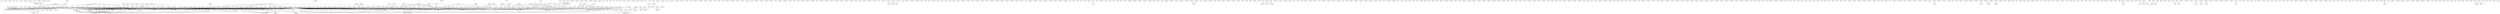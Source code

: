 strict digraph "" {
	"3(1)";
	"3(2)(a)";
	"3(2)(b)";
	"3(3)";
	"5(1)";
	"5(1)(a)";
	"5(1)(b)" -> "89(1)"	[weight=1];
	"5(1)(c)";
	"5(1)(d)";
	"5(1)(e)" -> "89(1)"	[weight=1];
	"5(1)(f)";
	"5(2)";
	"6(1)(d)";
	"6(2)" -> 85	[weight=1];
	"6(2)" -> 86	[weight=1];
	"6(2)" -> 87	[weight=1];
	"6(2)" -> 88	[weight=1];
	"6(2)" -> 89	[weight=1];
	"6(2)" -> 90	[weight=1];
	"6(2)" -> 91	[weight=1];
	"6(3)" -> 85	[weight=1];
	"6(3)" -> 86	[weight=1];
	"6(3)" -> 87	[weight=1];
	"6(3)" -> 88	[weight=1];
	"6(3)" -> 89	[weight=1];
	"6(3)" -> 90	[weight=1];
	"6(3)" -> 91	[weight=1];
	"6(3)(a)";
	"6(3)(b)";
	"6(4)" -> "23(1)"	[weight=1];
	"6(4)(a)";
	"6(4)(b)";
	"6(4)(c)" -> 9	[weight=1];
	"6(4)(c)" -> 10	[weight=1];
	"6(4)(d)";
	"6(4)(e)";
	"7(1)";
	"7(2)";
	"7(3)";
	"7(4)";
	"8(1)" -> "6(1)"	[weight=1];
	"8(2)";
	"8(3)";
	"9(2)(b)";
	"9(2)(c)";
	"9(2)(d)";
	"9(2)(e)";
	"9(2)(f)";
	"9(2)(j)" -> "89(1)"	[weight=1];
	"9(4)";
	10 -> "6(1)"	[weight=1];
	"11(1)";
	"11(2)" -> 15	[weight=1];
	"11(2)" -> 16	[weight=1];
	"11(2)" -> 17	[weight=1];
	"11(2)" -> 18	[weight=1];
	"11(2)" -> 19	[weight=1];
	"11(2)" -> 20	[weight=1];
	"12(1)" -> 13	[weight=1];
	"12(1)" -> 14	[weight=1];
	"12(1)" -> 15	[weight=1];
	"12(1)" -> 16	[weight=1];
	"12(1)" -> 17	[weight=1];
	"12(1)" -> 18	[weight=1];
	"12(1)" -> 19	[weight=1];
	"12(1)" -> 20	[weight=1];
	"12(1)" -> 21	[weight=1];
	"12(1)" -> 22	[weight=1];
	"12(1)" -> 34	[weight=1];
	"12(2)" -> "11(2)"	[weight=1];
	"12(2)" -> 15	[weight=1];
	"12(2)" -> 16	[weight=1];
	"12(2)" -> 17	[weight=1];
	"12(2)" -> 18	[weight=1];
	"12(2)" -> 19	[weight=1];
	"12(2)" -> 20	[weight=1];
	"12(2)" -> 21	[weight=1];
	"12(2)" -> 22	[weight=1];
	"12(3)" -> 15	[weight=1];
	"12(3)" -> 16	[weight=1];
	"12(3)" -> 17	[weight=1];
	"12(3)" -> 18	[weight=1];
	"12(3)" -> 19	[weight=1];
	"12(3)" -> 20	[weight=1];
	"12(3)" -> 21	[weight=1];
	"12(3)" -> 22	[weight=1];
	"12(4)";
	"12(5)" -> 13	[weight=1];
	"12(5)" -> 14	[weight=1];
	"12(5)" -> 15	[weight=1];
	"12(5)" -> 16	[weight=1];
	"12(5)" -> 17	[weight=1];
	"12(5)" -> 18	[weight=1];
	"12(5)" -> 19	[weight=1];
	"12(5)" -> 20	[weight=1];
	"12(5)" -> 21	[weight=1];
	"12(5)" -> 22	[weight=1];
	"12(5)" -> 34	[weight=1];
	"12(5)(a)";
	"12(5)(b)";
	"12(6)" -> 11	[weight=1];
	"12(6)" -> 15	[weight=1];
	"12(6)" -> 16	[weight=1];
	"12(6)" -> 17	[weight=1];
	"12(6)" -> 18	[weight=1];
	"12(6)" -> 19	[weight=1];
	"12(6)" -> 20	[weight=1];
	"12(6)" -> 21	[weight=1];
	"12(7)" -> 13	[weight=1];
	"12(7)" -> 14	[weight=1];
	"12(8)" -> 92	[weight=1];
	"13(1)";
	"13(1)(a)";
	"13(1)(b)";
	"13(1)(c)";
	"13(1)(d)" -> "6(1)(f)"	[weight=1];
	"13(1)(e)";
	"13(1)(f)" -> 46	[weight=1];
	"13(1)(f)" -> 47	[weight=1];
	"13(1)(f)" -> "49(1)"	[weight=1];
	"13(2)";
	"13(2)(a)";
	"13(2)(b)";
	"13(2)(c)" -> "6(1)"	[weight=1];
	"13(2)(c)" -> "9(2)"	[weight=1];
	"13(2)(d)";
	"13(2)(e)";
	"13(2)(f)" -> "22(1)"	[weight=1];
	"13(2)(f)" -> "22(4)"	[weight=1];
	"13(3)";
	"13(4)";
	"14(1)";
	"14(1)(a)";
	"14(1)(b)";
	"14(1)(c)";
	"14(1)(d)";
	"14(1)(e)";
	"14(1)(f)" -> 46	[weight=1];
	"14(1)(f)" -> 47	[weight=1];
	"14(1)(f)" -> "49(1)"	[weight=1];
	"14(2)";
	"14(2)(a)";
	"14(2)(b)" -> "6(1)(f)"	[weight=1];
	"14(2)(c)";
	"14(2)(d)" -> "6(1)(a)"	[weight=1];
	"14(2)(d)" -> "9(2)(a)"	[weight=1];
	"14(2)(e)";
	"14(2)(f)";
	"14(2)(g)" -> "22(1)"	[weight=1];
	"14(2)(g)" -> "22(4)"	[weight=1];
	"14(3)";
	"14(3)(a)";
	"14(3)(b)";
	"14(3)(c)";
	"14(4)";
	"14(5)";
	"14(5)(a)";
	"14(5)(b)" -> "89(1)"	[weight=1];
	"14(5)(c)";
	"14(5)(d)";
	"15(1)";
	"15(1)(a)";
	"15(1)(b)";
	"15(1)(c)";
	"15(1)(d)";
	"15(1)(e)";
	"15(1)(f)";
	"15(1)(g)";
	"15(1)(h)" -> "22(1)"	[weight=1];
	"15(1)(h)" -> "22(4)"	[weight=1];
	"15(2)" -> 46	[weight=1];
	"15(3)";
	"15(4)";
	"17(1)(a)";
	"17(1)(b)" -> "6(1)(a)"	[weight=1];
	"17(1)(b)" -> "9(2)(a)"	[weight=1];
	"17(1)(c)" -> "21(1)"	[weight=1];
	"17(1)(c)" -> "21(2)"	[weight=1];
	"17(1)(d)";
	"17(1)(e)";
	"17(1)(f)" -> "8(1)"	[weight=1];
	"17(3)";
	"17(3)(a)";
	"17(3)(b)";
	"17(3)(c)" -> "9(2)(h)"	[weight=1];
	"17(3)(c)" -> "9(2)(i)"	[weight=1];
	"17(3)(c)" -> "9(3)"	[weight=1];
	"17(3)(d)" -> "89(1)"	[weight=1];
	"17(3)(e)";
	"18(1)";
	"18(1)(a)";
	"18(1)(b)";
	"18(1)(c)";
	"18(1)(d)" -> "21(1)"	[weight=1];
	"18(2)";
	"18(3)";
	19 -> 16	[weight=1];
	19 -> "17(1)"	[weight=1];
	19 -> 18	[weight=1];
	"20(1)";
	"20(1)(a)" -> "6(1)(a)"	[weight=1];
	"20(1)(a)" -> "6(1)(b)"	[weight=1];
	"20(1)(a)" -> "9(2)(a)"	[weight=1];
	"20(1)(b)";
	"20(2)";
	"20(3)" -> 17	[weight=1];
	"20(4)";
	"21(1)" -> "6(1)(e)"	[weight=1];
	"21(1)" -> "6(1)(f)"	[weight=1];
	"21(3)";
	"21(4)";
	"21(5)";
	"21(6)" -> "89(1)"	[weight=1];
	"22(2)(a)";
	"22(2)(b)";
	"22(2)(c)";
	"22(3)";
	"22(4)" -> "9(1)"	[weight=1];
	"22(4)" -> "9(2)(a)"	[weight=1];
	"22(4)" -> "9(2)(g)"	[weight=1];
	"23(1)" -> 5	[weight=1];
	"23(1)" -> 12	[weight=1];
	"23(1)" -> 13	[weight=1];
	"23(1)" -> 14	[weight=1];
	"23(1)" -> 15	[weight=1];
	"23(1)" -> 16	[weight=1];
	"23(1)" -> 17	[weight=1];
	"23(1)" -> 18	[weight=1];
	"23(1)" -> 19	[weight=1];
	"23(1)" -> 20	[weight=1];
	"23(1)" -> 21	[weight=1];
	"23(1)" -> 22	[weight=1];
	"23(1)" -> 34	[weight=1];
	"23(1)(a)";
	"23(1)(b)";
	"23(1)(c)";
	"23(1)(d)";
	"23(1)(e)";
	"23(1)(f)";
	"23(1)(g)";
	"23(1)(h)";
	"23(1)(i)";
	"23(1)(j)";
	"23(2)";
	"23(2)(a)";
	"23(2)(b)";
	"23(2)(c)";
	"23(2)(d)";
	"23(2)(e)";
	"23(2)(f)";
	"23(2)(g)";
	"23(2)(h)";
	"24(1)";
	"24(2)";
	"24(3)" -> 40	[weight=1];
	"24(3)" -> 42	[weight=1];
	"25(1)";
	"25(2)";
	"25(3)" -> 42	[weight=1];
	"26(1)" -> 13	[weight=1];
	"26(1)" -> 14	[weight=1];
	"26(2)";
	"26(3)";
	"27(1)" -> "3(2)"	[weight=1];
	"27(2)";
	"27(2)(a)" -> "9(1)"	[weight=1];
	"27(2)(a)" -> 10	[weight=1];
	"27(2)(b)";
	"27(3)";
	"27(4)";
	"27(5)";
	"28(1)";
	"28(2)";
	"28(3)";
	"28(3)(a)";
	"28(3)(b)";
	"28(3)(c)" -> 32	[weight=1];
	"28(3)(d)";
	"28(3)(e)" -> 12	[weight=1];
	"28(3)(e)" -> 13	[weight=1];
	"28(3)(e)" -> 14	[weight=1];
	"28(3)(e)" -> 15	[weight=1];
	"28(3)(e)" -> 16	[weight=1];
	"28(3)(e)" -> 17	[weight=1];
	"28(3)(e)" -> 18	[weight=1];
	"28(3)(e)" -> 19	[weight=1];
	"28(3)(e)" -> 20	[weight=1];
	"28(3)(e)" -> 21	[weight=1];
	"28(3)(e)" -> 22	[weight=1];
	"28(3)(e)" -> 23	[weight=1];
	"28(3)(f)" -> 32	[weight=1];
	"28(3)(f)" -> 33	[weight=1];
	"28(3)(f)" -> 34	[weight=1];
	"28(3)(f)" -> 35	[weight=1];
	"28(3)(f)" -> 36	[weight=1];
	"28(3)(g)";
	"28(3)(h)";
	"28(4)";
	"28(5)" -> 40	[weight=1];
	"28(5)" -> 42	[weight=1];
	"28(6)" -> 42	[weight=1];
	"28(6)" -> 43	[weight=1];
	"28(7)" -> "93(2)"	[weight=1];
	"28(8)" -> 63	[weight=1];
	"28(9)";
	"28(10)" -> 82	[weight=1];
	"28(10)" -> 83	[weight=1];
	"28(10)" -> 84	[weight=1];
	"30(1)";
	"30(1)(a)";
	"30(1)(b)";
	"30(1)(c)";
	"30(1)(d)";
	"30(1)(e)" -> "49(1)"	[weight=1];
	"30(1)(f)";
	"30(1)(g)" -> "32(1)"	[weight=1];
	"30(2)";
	"30(2)(a)";
	"30(2)(b)";
	"30(2)(c)" -> "49(1)"	[weight=1];
	"30(2)(d)" -> "32(1)"	[weight=1];
	"30(3)";
	"30(4)";
	"30(5)" -> "9(1)"	[weight=1];
	"30(5)" -> 10	[weight=1];
	"32(1)(a)";
	"32(1)(b)";
	"32(1)(c)";
	"32(1)(d)";
	"32(2)";
	"32(3)" -> 40	[weight=1];
	"32(3)" -> 42	[weight=1];
	"32(4)";
	"33(1)" -> 55	[weight=1];
	"33(3)";
	"33(3)(a)";
	"33(4)";
	"33(5)";
	"34(2)" -> "33(3)(b)"	[weight=1];
	"34(2)" -> "33(3)(c)"	[weight=1];
	"34(2)" -> "33(3)(d)"	[weight=1];
	"34(3)";
	"34(3)(a)";
	"34(3)(b)";
	"34(3)(c)";
	"34(4)";
	"35(1)";
	"35(2)";
	"35(3)";
	"35(3)(a)";
	"35(3)(b)" -> "9(1)"	[weight=1];
	"35(3)(b)" -> 10	[weight=1];
	"35(3)(c)";
	"35(4)" -> 68	[weight=1];
	"35(5)";
	"35(6)" -> 63	[weight=1];
	"35(7)";
	"35(7)(a)";
	"35(7)(b)";
	"35(7)(c)";
	"35(7)(d)";
	"35(8)" -> 40	[weight=1];
	"35(9)";
	"35(10)" -> "6(1)(c)"	[weight=1];
	"35(10)" -> "6(1)(e)"	[weight=1];
	"35(11)";
	"36(1)" -> 35	[weight=1];
	"36(2)" -> 58	[weight=1];
	"36(3)";
	"36(3)(a)";
	"36(3)(b)";
	"36(3)(c)";
	"36(3)(d)";
	"36(3)(e)" -> 35	[weight=1];
	"36(3)(f)";
	"36(4)";
	"37(1)";
	"37(1)(a)";
	"37(1)(b)";
	"37(1)(c)" -> 9	[weight=1];
	"37(1)(c)" -> 10	[weight=1];
	"37(2)";
	"37(3)";
	"37(4)";
	"37(5)" -> 39	[weight=1];
	"37(6)";
	"37(7)";
	"38(1)";
	"38(2)" -> 39	[weight=1];
	"38(3)";
	"38(4)";
	"38(5)";
	"38(6)";
	"39(1)";
	"39(1)(a)";
	"39(1)(b)";
	"39(1)(c)" -> 35	[weight=1];
	"39(1)(d)";
	"39(1)(e)" -> 36	[weight=1];
	"39(2)";
	"40(2)";
	"40(2)(a)";
	"40(2)(b)";
	"40(2)(c)";
	"40(2)(d)";
	"40(2)(e)";
	"40(2)(f)";
	"40(2)(g)";
	"40(2)(h)" -> 24	[weight=1];
	"40(2)(h)" -> 25	[weight=1];
	"40(2)(h)" -> 32	[weight=1];
	"40(2)(i)";
	"40(2)(j)";
	"40(2)(k)" -> 77	[weight=1];
	"40(2)(k)" -> 79	[weight=1];
	"40(3)" -> 3	[weight=1];
	"40(3)" -> "46(2)(e)"	[weight=1];
	"40(4)" -> "41(1)"	[weight=1];
	"40(4)" -> 55	[weight=1];
	"40(4)" -> 56	[weight=1];
	"40(5)" -> 55	[weight=1];
	"40(6)";
	"40(7)" -> 55	[weight=1];
	"40(7)" -> 63	[weight=1];
	"40(8)";
	"40(9)" -> "93(2)"	[weight=1];
	"40(10)";
	"40(11)";
	"41(1)" -> 40	[weight=1];
	"41(1)" -> 57	[weight=1];
	"41(1)" -> 58	[weight=1];
	"41(2)";
	"41(2)(a)";
	"41(2)(b)";
	"41(2)(c)";
	"41(2)(d)";
	"41(3)" -> 63	[weight=1];
	"41(4)" -> 77	[weight=1];
	"41(4)" -> 78	[weight=1];
	"41(4)" -> 79	[weight=1];
	"41(4)" -> 80	[weight=1];
	"41(4)" -> 81	[weight=1];
	"41(4)" -> 82	[weight=1];
	"41(4)" -> 83	[weight=1];
	"41(4)" -> 84	[weight=1];
	"41(5)";
	"41(6)";
	"42(2)" -> 3	[weight=1];
	"42(2)" -> "46(2)(f)"	[weight=1];
	"42(3)";
	"42(4)" -> 55	[weight=1];
	"42(5)" -> 43	[weight=1];
	"42(5)" -> "58(3)"	[weight=1];
	"42(5)" -> 63	[weight=1];
	"42(6)" -> 43	[weight=1];
	"42(7)" -> 43	[weight=1];
	"43(1)" -> 57	[weight=1];
	"43(1)" -> 58	[weight=1];
	"43(1)(a)" -> 55	[weight=1];
	"43(1)(b)" -> 55	[weight=1];
	"43(2)";
	"43(2)(a)";
	"43(2)(b)" -> "42(5)"	[weight=1];
	"43(2)(b)" -> 55	[weight=1];
	"43(2)(b)" -> 56	[weight=1];
	"43(2)(b)" -> 63	[weight=1];
	"43(2)(c)";
	"43(2)(d)";
	"43(2)(e)";
	"43(3)" -> 55	[weight=1];
	"43(3)" -> 56	[weight=1];
	"43(3)" -> 63	[weight=1];
	"43(4)";
	"43(5)";
	"43(6)" -> "42(5)"	[weight=1];
	"43(7)" -> 77	[weight=1];
	"43(7)" -> 78	[weight=1];
	"43(7)" -> 79	[weight=1];
	"43(7)" -> 80	[weight=1];
	"43(7)" -> 81	[weight=1];
	"43(7)" -> 82	[weight=1];
	"43(7)" -> 83	[weight=1];
	"43(7)" -> 84	[weight=1];
	"43(8)" -> "42(1)"	[weight=1];
	"43(8)" -> 92	[weight=1];
	"43(9)" -> "93(2)"	[weight=1];
	"45(1)";
	"45(2)";
	"45(2)(a)";
	"45(2)(b)";
	"45(2)(c)";
	"45(3)" -> "93(2)"	[weight=1];
	"45(4)";
	"45(5)" -> "93(2)"	[weight=1];
	"45(5)" -> "93(3)"	[weight=1];
	"45(6)";
	"45(7)" -> 46	[weight=1];
	"45(7)" -> 47	[weight=1];
	"45(7)" -> 48	[weight=1];
	"45(7)" -> 49	[weight=1];
	"45(8)";
	"45(9)";
	"46(1)" -> "45(3)"	[weight=1];
	"46(2)";
	"46(2)(a)";
	"46(2)(b)" -> 47	[weight=1];
	"46(2)(c)" -> "93(2)"	[weight=1];
	"46(2)(d)" -> "93(2)"	[weight=1];
	"46(2)(e)" -> 40	[weight=1];
	"46(2)(f)" -> 42	[weight=1];
	"46(4)" -> 63	[weight=1];
	"46(5)";
	"47(1)" -> 63	[weight=1];
	"47(1)(a)";
	"47(1)(b)";
	"47(1)(c)";
	"47(2)";
	"47(2)(a)";
	"47(2)(b)";
	"47(2)(c)";
	"47(2)(d)";
	"47(2)(e)" -> 22	[weight=1];
	"47(2)(e)" -> 79	[weight=1];
	"47(2)(f)";
	"47(2)(g)" -> 13	[weight=1];
	"47(2)(g)" -> 14	[weight=1];
	"47(2)(h)" -> 37	[weight=1];
	"47(2)(i)";
	"47(2)(j)";
	"47(2)(k)";
	"47(2)(l)";
	"47(2)(m)";
	"47(2)(n)";
	"47(3)" -> "93(2)"	[weight=1];
	"49(1)" -> 13	[weight=1];
	"49(1)" -> 14	[weight=1];
	"49(1)" -> 45	[weight=1];
	"49(1)" -> 46	[weight=1];
	"49(1)(a)";
	"49(1)(b)";
	"49(1)(c)";
	"49(1)(d)";
	"49(1)(e)";
	"49(1)(f)";
	"49(1)(g)";
	"49(2)";
	"49(3)";
	"49(4)";
	"49(5)";
	"49(6)" -> 30	[weight=1];
	"50(1)";
	"50(1)(a)";
	"50(1)(b)";
	"50(1)(c)";
	"50(1)(d)";
	"51(1)";
	"51(2)";
	"51(3)";
	"51(4)";
	"52(1)";
	"52(2)";
	"52(3)";
	"52(4)";
	"52(5)";
	"52(6)";
	"53(1)";
	"53(2)";
	"53(3)";
	"53(4)";
	"54(1)";
	"54(1)(a)";
	"54(1)(b)";
	"54(1)(c)";
	"54(1)(d)";
	"54(1)(e)";
	"54(1)(f)";
	"55(2)" -> "6(1)(c)"	[weight=1];
	"55(2)" -> "6(1)(e)"	[weight=1];
	"55(2)" -> 56	[weight=1];
	"55(3)";
	"56(1)" -> 55	[weight=1];
	"56(1)" -> 60	[weight=1];
	"56(2)";
	"56(3)" -> 60	[weight=1];
	"56(4)" -> 60	[weight=1];
	"56(5)" -> 61	[weight=1];
	"56(5)" -> 62	[weight=1];
	"56(6)";
	"57(1)";
	"57(1)(a)";
	"57(1)(b)";
	"57(1)(c)";
	"57(1)(d)";
	"57(1)(e)";
	"57(1)(f)" -> 80	[weight=1];
	"57(1)(g)";
	"57(1)(h)";
	"57(1)(i)";
	"57(1)(j)" -> "28(8)"	[weight=1];
	"57(1)(j)" -> "46(2)(d)"	[weight=1];
	"57(1)(k)" -> "35(4)"	[weight=1];
	"57(1)(l)" -> "36(2)"	[weight=1];
	"57(1)(m)" -> "40(1)"	[weight=1];
	"57(1)(m)" -> "40(5)"	[weight=1];
	"57(1)(n)" -> "42(1)"	[weight=1];
	"57(1)(n)" -> "42(5)"	[weight=1];
	"57(1)(o)" -> "42(7)"	[weight=1];
	"57(1)(p)" -> 41	[weight=1];
	"57(1)(p)" -> 43	[weight=1];
	"57(1)(q)" -> 41	[weight=1];
	"57(1)(q)" -> 43	[weight=1];
	"57(1)(r)" -> "46(3)"	[weight=1];
	"57(1)(s)" -> 47	[weight=1];
	"57(1)(t)";
	"57(1)(u)" -> "58(2)"	[weight=1];
	"57(1)(v)";
	"57(2)";
	"57(3)";
	"57(4)";
	"58(1)(a)";
	"58(1)(b)";
	"58(1)(c)" -> "42(7)"	[weight=1];
	"58(1)(d)";
	"58(2)(g)" -> 16	[weight=1];
	"58(2)(g)" -> 17	[weight=1];
	"58(2)(g)" -> "17(2)"	[weight=1];
	"58(2)(g)" -> 18	[weight=1];
	"58(2)(g)" -> 19	[weight=1];
	"58(2)(h)" -> 42	[weight=1];
	"58(2)(h)" -> 43	[weight=1];
	"58(2)(i)" -> 83	[weight=1];
	"58(3)(a)" -> 36	[weight=1];
	"58(3)(b)";
	"58(3)(c)" -> "36(5)"	[weight=1];
	"58(3)(d)" -> "40(5)"	[weight=1];
	"58(3)(e)" -> 43	[weight=1];
	"58(3)(f)" -> "42(5)"	[weight=1];
	"58(3)(g)" -> "28(8)"	[weight=1];
	"58(3)(g)" -> "46(2)(d)"	[weight=1];
	"58(3)(h)" -> "46(3)(a)"	[weight=1];
	"58(3)(i)" -> "46(3)(b)"	[weight=1];
	"58(3)(j)";
	"58(4)";
	"58(5)";
	"58(6)";
	59 -> "58(2)"	[weight=1];
	"60(1)";
	"60(2)" -> 61	[weight=1];
	"60(2)" -> 62	[weight=1];
	"60(3)";
	"60(4)" -> 63	[weight=1];
	"60(5)";
	"60(6)";
	"60(10)";
	"60(11)" -> 66	[weight=1];
	"60(12)";
	"61(1)";
	"61(2)";
	"61(3)";
	"61(4)";
	"61(4)(a)";
	"61(4)(b)";
	"61(5)";
	"61(6)";
	"61(7)";
	"61(8)" -> "55(1)"	[weight=1];
	"61(8)" -> "66(1)"	[weight=1];
	"61(8)" -> "66(2)"	[weight=1];
	"61(9)" -> "93(2)"	[weight=1];
	"62(1)";
	"62(2)" -> "56(1)"	[weight=1];
	"62(2)" -> "56(4)"	[weight=1];
	"62(3)";
	"62(4)";
	"62(5)";
	"62(6)";
	"62(7)" -> "55(1)"	[weight=1];
	"62(7)" -> "66(1)"	[weight=1];
	"62(7)" -> "66(2)"	[weight=1];
	"64(1)(a)" -> "35(4)"	[weight=1];
	"64(1)(b)" -> "40(7)"	[weight=1];
	"64(1)(c)" -> "41(3)"	[weight=1];
	"64(1)(c)" -> "42(5)"	[weight=1];
	"64(1)(c)" -> "43(3)"	[weight=1];
	"64(1)(d)" -> "28(8)"	[weight=1];
	"64(1)(d)" -> "46(2)(d)"	[weight=1];
	"64(1)(e)" -> "46(3)(a)"	[weight=1];
	"64(1)(f)" -> 47	[weight=1];
	"64(2)" -> 61	[weight=1];
	"64(2)" -> 62	[weight=1];
	"64(4)";
	"64(5)";
	"64(5)(a)";
	"64(5)(b)";
	"64(6)";
	"64(7)";
	"64(8)" -> "65(1)"	[weight=1];
	"65(1)(a)" -> "60(4)"	[weight=1];
	"65(1)(b)";
	"65(1)(c)" -> 64	[weight=1];
	"65(3)";
	"65(4)";
	"65(5)";
	"65(6)" -> "60(7)"	[weight=1];
	"65(6)" -> "60(8)"	[weight=1];
	"65(6)" -> "60(9)"	[weight=1];
	"66(1)" -> 60	[weight=1];
	"66(1)" -> 63	[weight=1];
	"66(1)" -> 64	[weight=1];
	"66(1)" -> 65	[weight=1];
	"66(3)";
	"66(4)" -> "64(3)"	[weight=1];
	"66(4)" -> "65(2)"	[weight=1];
	67 -> 64	[weight=1];
	67 -> "93(2)"	[weight=1];
	"68(1)";
	"68(2)";
	"68(3)";
	"68(4)";
	"68(5)";
	"68(6)" -> 65	[weight=1];
	"69(1)" -> 70	[weight=1];
	"69(1)" -> 71	[weight=1];
	"69(2)" -> "70(1)"	[weight=1];
	"69(2)" -> "70(2)"	[weight=1];
	"70(1)(a)" -> 64	[weight=1];
	"70(1)(a)" -> 65	[weight=1];
	"70(1)(b)";
	"70(1)(c)";
	"70(1)(d)" -> "17(2)"	[weight=1];
	"70(1)(e)";
	"70(1)(f)" -> "22(2)"	[weight=1];
	"70(1)(g)" -> "33(1)"	[weight=1];
	"70(1)(g)" -> "33(2)"	[weight=1];
	"70(1)(h)" -> "34(1)"	[weight=1];
	"70(1)(i)" -> 47	[weight=1];
	"70(1)(j)" -> "49(1)"	[weight=1];
	"70(1)(k)" -> "58(1)"	[weight=1];
	"70(1)(k)" -> "58(2)"	[weight=1];
	"70(1)(k)" -> "58(3)"	[weight=1];
	"70(1)(k)" -> 83	[weight=1];
	"70(1)(m)" -> "54(2)"	[weight=1];
	"70(1)(n)" -> 40	[weight=1];
	"70(1)(n)" -> 42	[weight=1];
	"70(1)(o)" -> "42(5)"	[weight=1];
	"70(1)(o)" -> "42(7)"	[weight=1];
	"70(1)(o)" -> "42(8)"	[weight=1];
	"70(1)(p)" -> 43	[weight=1];
	"70(1)(q)" -> "43(8)"	[weight=1];
	"70(1)(r)" -> "12(7)"	[weight=1];
	"70(1)(s)";
	"70(1)(t)" -> "64(1)"	[weight=1];
	"70(1)(t)" -> "64(2)"	[weight=1];
	"70(1)(t)" -> 65	[weight=1];
	"70(1)(t)" -> 66	[weight=1];
	"70(1)(u)";
	"70(1)(v)";
	"70(1)(w)";
	"70(1)(x)" -> "40(9)"	[weight=1];
	"70(1)(y)";
	"70(3)" -> 93	[weight=1];
	"70(4)" -> 76	[weight=1];
	"71(1)";
	"71(2)" -> 65	[weight=1];
	"71(2)" -> "70(1)(l)"	[weight=1];
	"72(1)";
	"72(2)";
	"73(1)";
	"73(2)";
	"74(1)";
	"74(1)(a)";
	"74(1)(b)" -> 65	[weight=1];
	"74(1)(c)" -> 63	[weight=1];
	"74(2)";
	"75(1)";
	"75(2)";
	"75(3)";
	"75(4)";
	"75(5)";
	"75(6)";
	"75(6)(a)";
	"75(6)(b)";
	"75(6)(c)";
	"75(6)(d)";
	"75(6)(e)";
	"75(6)(f)";
	"75(6)(g)";
	"76(1)";
	"76(2)";
	"77(1)";
	"77(2)" -> 78	[weight=1];
	"78(1)";
	"78(2)" -> 55	[weight=1];
	"78(2)" -> 56	[weight=1];
	"78(2)" -> 77	[weight=1];
	"78(3)";
	"78(4)";
	"79(1)" -> 77	[weight=1];
	"80(1)" -> 77	[weight=1];
	"80(1)" -> 78	[weight=1];
	"80(1)" -> 79	[weight=1];
	"80(1)" -> 82	[weight=1];
	"80(2)" -> 77	[weight=1];
	"80(2)" -> 78	[weight=1];
	"80(2)" -> 79	[weight=1];
	"81(1)";
	"81(2)";
	"81(3)";
	"82(1)";
	"82(2)";
	"82(3)";
	"82(4)";
	"82(5)";
	"82(6)" -> "79(2)"	[weight=1];
	"83(1)";
	"83(2)" -> "58(2)(a)"	[weight=1];
	"83(2)" -> "58(2)(b)"	[weight=1];
	"83(2)" -> "58(2)(c)"	[weight=1];
	"83(2)" -> "58(2)(d)"	[weight=1];
	"83(2)" -> "58(2)(e)"	[weight=1];
	"83(2)" -> "58(2)(f)"	[weight=1];
	"83(2)" -> "58(2)(g)"	[weight=1];
	"83(2)" -> "58(2)(h)"	[weight=1];
	"83(2)" -> "58(2)(j)"	[weight=1];
	"83(2)(a)";
	"83(2)(b)";
	"83(2)(c)";
	"83(2)(d)" -> 25	[weight=1];
	"83(2)(d)" -> 32	[weight=1];
	"83(2)(e)";
	"83(2)(f)";
	"83(2)(g)";
	"83(2)(h)";
	"83(2)(i)" -> "58(2)"	[weight=1];
	"83(2)(j)" -> 40	[weight=1];
	"83(2)(j)" -> 42	[weight=1];
	"83(2)(k)";
	"83(3)";
	"83(4)";
	"83(4)(a)" -> 8	[weight=1];
	"83(4)(a)" -> 11	[weight=1];
	"83(4)(a)" -> 25	[weight=1];
	"83(4)(a)" -> 26	[weight=1];
	"83(4)(a)" -> 27	[weight=1];
	"83(4)(a)" -> 28	[weight=1];
	"83(4)(a)" -> 29	[weight=1];
	"83(4)(a)" -> 30	[weight=1];
	"83(4)(a)" -> 31	[weight=1];
	"83(4)(a)" -> 32	[weight=1];
	"83(4)(a)" -> 33	[weight=1];
	"83(4)(a)" -> 34	[weight=1];
	"83(4)(a)" -> 35	[weight=1];
	"83(4)(a)" -> 36	[weight=1];
	"83(4)(a)" -> 37	[weight=1];
	"83(4)(a)" -> 38	[weight=1];
	"83(4)(a)" -> 39	[weight=1];
	"83(4)(a)" -> 42	[weight=1];
	"83(4)(a)" -> 43	[weight=1];
	"83(4)(b)" -> 42	[weight=1];
	"83(4)(b)" -> 43	[weight=1];
	"83(4)(c)" -> "41(4)"	[weight=1];
	"83(5)";
	"83(5)(a)" -> 5	[weight=1];
	"83(5)(a)" -> 6	[weight=1];
	"83(5)(a)" -> 7	[weight=1];
	"83(5)(a)" -> 9	[weight=1];
	"83(5)(b)" -> 12	[weight=1];
	"83(5)(b)" -> 13	[weight=1];
	"83(5)(b)" -> 14	[weight=1];
	"83(5)(b)" -> 15	[weight=1];
	"83(5)(b)" -> 16	[weight=1];
	"83(5)(b)" -> 17	[weight=1];
	"83(5)(b)" -> 18	[weight=1];
	"83(5)(b)" -> 19	[weight=1];
	"83(5)(b)" -> 20	[weight=1];
	"83(5)(b)" -> 21	[weight=1];
	"83(5)(b)" -> 22	[weight=1];
	"83(5)(c)" -> 44	[weight=1];
	"83(5)(c)" -> 45	[weight=1];
	"83(5)(c)" -> 46	[weight=1];
	"83(5)(c)" -> 47	[weight=1];
	"83(5)(c)" -> 48	[weight=1];
	"83(5)(c)" -> 49	[weight=1];
	"83(5)(d)" -> 85	[weight=1];
	"83(5)(d)" -> 86	[weight=1];
	"83(5)(d)" -> 87	[weight=1];
	"83(5)(d)" -> 88	[weight=1];
	"83(5)(d)" -> 89	[weight=1];
	"83(5)(d)" -> 90	[weight=1];
	"83(5)(d)" -> 91	[weight=1];
	"83(5)(e)" -> "58(1)"	[weight=1];
	"83(5)(e)" -> "58(2)"	[weight=1];
	"83(6)" -> "58(2)"	[weight=1];
	"83(7)" -> "58(2)"	[weight=1];
	"83(8)";
	"83(9)";
	"84(1)" -> 83	[weight=1];
	"84(2)";
	"85(1)";
	"85(2)" -> 5	[weight=1];
	"85(2)" -> 6	[weight=1];
	"85(2)" -> 7	[weight=1];
	"85(2)" -> 8	[weight=1];
	"85(2)" -> 9	[weight=1];
	"85(2)" -> 10	[weight=1];
	"85(2)" -> 11	[weight=1];
	"85(2)" -> 12	[weight=1];
	"85(2)" -> 13	[weight=1];
	"85(2)" -> 14	[weight=1];
	"85(2)" -> 15	[weight=1];
	"85(2)" -> 16	[weight=1];
	"85(2)" -> 17	[weight=1];
	"85(2)" -> 18	[weight=1];
	"85(2)" -> 19	[weight=1];
	"85(2)" -> 20	[weight=1];
	"85(2)" -> 21	[weight=1];
	"85(2)" -> 22	[weight=1];
	"85(2)" -> 23	[weight=1];
	"85(2)" -> 24	[weight=1];
	"85(2)" -> 25	[weight=1];
	"85(2)" -> 26	[weight=1];
	"85(2)" -> 27	[weight=1];
	"85(2)" -> 28	[weight=1];
	"85(2)" -> 29	[weight=1];
	"85(2)" -> 30	[weight=1];
	"85(2)" -> 31	[weight=1];
	"85(2)" -> 32	[weight=1];
	"85(2)" -> 33	[weight=1];
	"85(2)" -> 34	[weight=1];
	"85(2)" -> 35	[weight=1];
	"85(2)" -> 36	[weight=1];
	"85(2)" -> 37	[weight=1];
	"85(2)" -> 38	[weight=1];
	"85(2)" -> 39	[weight=1];
	"85(2)" -> 40	[weight=1];
	"85(2)" -> 41	[weight=1];
	"85(2)" -> 42	[weight=1];
	"85(2)" -> 43	[weight=1];
	"85(2)" -> 44	[weight=1];
	"85(2)" -> 45	[weight=1];
	"85(2)" -> 46	[weight=1];
	"85(2)" -> 47	[weight=1];
	"85(2)" -> 48	[weight=1];
	"85(2)" -> 49	[weight=1];
	"85(2)" -> 50	[weight=1];
	"85(2)" -> 51	[weight=1];
	"85(2)" -> 52	[weight=1];
	"85(2)" -> 53	[weight=1];
	"85(2)" -> 54	[weight=1];
	"85(2)" -> 55	[weight=1];
	"85(2)" -> 56	[weight=1];
	"85(2)" -> 57	[weight=1];
	"85(2)" -> 58	[weight=1];
	"85(2)" -> 59	[weight=1];
	"85(2)" -> 60	[weight=1];
	"85(2)" -> 61	[weight=1];
	"85(2)" -> 62	[weight=1];
	"85(2)" -> 63	[weight=1];
	"85(2)" -> 64	[weight=1];
	"85(2)" -> 65	[weight=1];
	"85(2)" -> 66	[weight=1];
	"85(2)" -> 67	[weight=1];
	"85(2)" -> 68	[weight=1];
	"85(2)" -> 69	[weight=1];
	"85(2)" -> 70	[weight=1];
	"85(2)" -> 71	[weight=1];
	"85(2)" -> 72	[weight=1];
	"85(2)" -> 73	[weight=1];
	"85(2)" -> 74	[weight=1];
	"85(2)" -> 75	[weight=1];
	"85(2)" -> 76	[weight=1];
	"85(2)" -> 85	[weight=1];
	"85(2)" -> 86	[weight=1];
	"85(2)" -> 87	[weight=1];
	"85(2)" -> 88	[weight=1];
	"85(2)" -> 89	[weight=1];
	"85(2)" -> 90	[weight=1];
	"85(2)" -> 91	[weight=1];
	"85(3)";
	"88(1)";
	"88(2)";
	"88(3)";
	"89(2)" -> 15	[weight=1];
	"89(2)" -> 16	[weight=1];
	"89(2)" -> 18	[weight=1];
	"89(2)" -> 21	[weight=1];
	"89(3)" -> 15	[weight=1];
	"89(3)" -> 16	[weight=1];
	"89(3)" -> 18	[weight=1];
	"89(3)" -> 19	[weight=1];
	"89(3)" -> 20	[weight=1];
	"89(3)" -> 21	[weight=1];
	"89(4)";
	"90(1)" -> "58(1)(e)"	[weight=1];
	"90(1)" -> "58(1)(f)"	[weight=1];
	"90(2)";
	"91(1)";
	"91(2)" -> 51	[weight=1];
	"91(2)" -> 52	[weight=1];
	"91(2)" -> 53	[weight=1];
	"91(2)" -> 54	[weight=1];
	"91(2)" -> 55	[weight=1];
	"91(2)" -> 56	[weight=1];
	"91(2)" -> 57	[weight=1];
	"91(2)" -> 58	[weight=1];
	"91(2)" -> 59	[weight=1];
	"92(1)";
	"92(2)" -> "12(8)"	[weight=1];
	"92(2)" -> "43(8)"	[weight=1];
	"92(3)" -> "12(8)"	[weight=1];
	"92(3)" -> "43(8)"	[weight=1];
	"92(4)";
	"92(5)" -> "12(8)"	[weight=1];
	"92(5)" -> "43(8)"	[weight=1];
	"93(1)";
}
